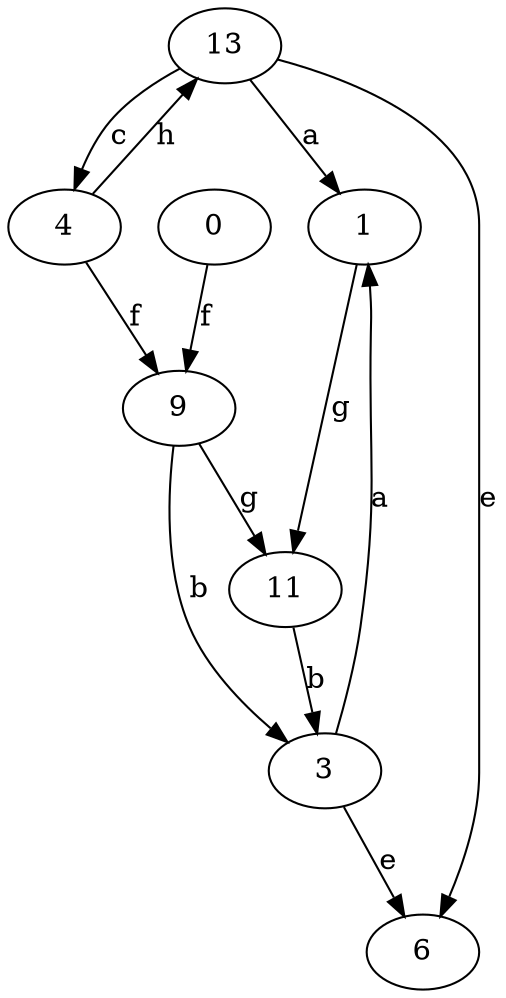 strict digraph  {
1;
0;
3;
4;
6;
9;
11;
13;
1 -> 11  [label=g];
0 -> 9  [label=f];
3 -> 1  [label=a];
3 -> 6  [label=e];
4 -> 9  [label=f];
4 -> 13  [label=h];
9 -> 3  [label=b];
9 -> 11  [label=g];
11 -> 3  [label=b];
13 -> 1  [label=a];
13 -> 4  [label=c];
13 -> 6  [label=e];
}
